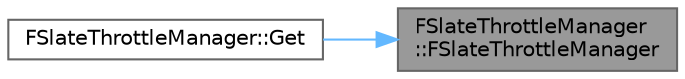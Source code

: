 digraph "FSlateThrottleManager::FSlateThrottleManager"
{
 // INTERACTIVE_SVG=YES
 // LATEX_PDF_SIZE
  bgcolor="transparent";
  edge [fontname=Helvetica,fontsize=10,labelfontname=Helvetica,labelfontsize=10];
  node [fontname=Helvetica,fontsize=10,shape=box,height=0.2,width=0.4];
  rankdir="RL";
  Node1 [id="Node000001",label="FSlateThrottleManager\l::FSlateThrottleManager",height=0.2,width=0.4,color="gray40", fillcolor="grey60", style="filled", fontcolor="black",tooltip="Constructor."];
  Node1 -> Node2 [id="edge1_Node000001_Node000002",dir="back",color="steelblue1",style="solid",tooltip=" "];
  Node2 [id="Node000002",label="FSlateThrottleManager::Get",height=0.2,width=0.4,color="grey40", fillcolor="white", style="filled",URL="$db/db7/classFSlateThrottleManager.html#aa71e490f9d93712fef4b651ef1373637",tooltip="Gets the instance of this manager."];
}
